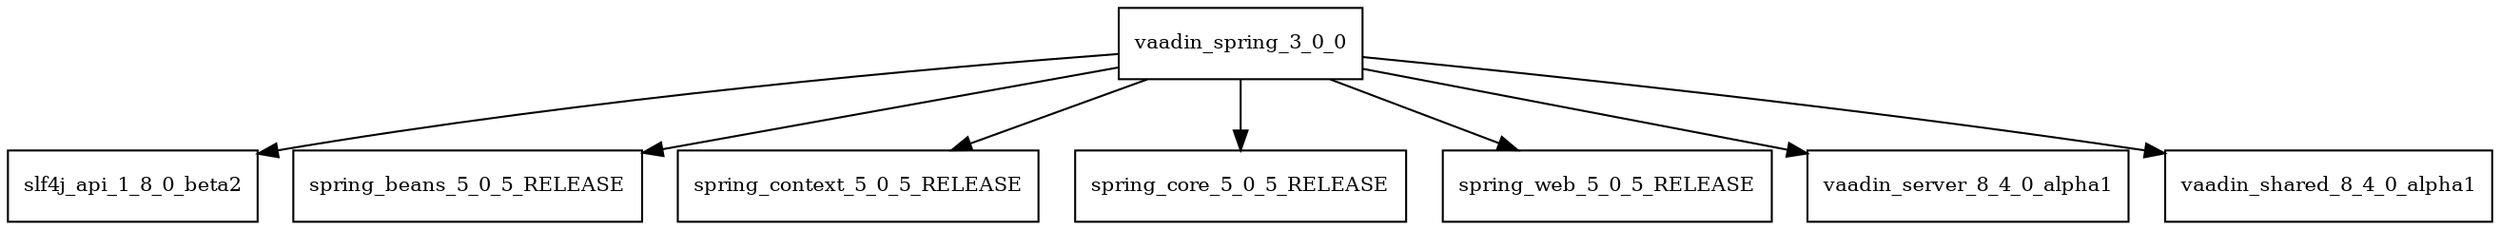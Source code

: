 digraph vaadin_spring_3_0_0_dependencies {
  node [shape = box, fontsize=10.0];
  vaadin_spring_3_0_0 -> slf4j_api_1_8_0_beta2;
  vaadin_spring_3_0_0 -> spring_beans_5_0_5_RELEASE;
  vaadin_spring_3_0_0 -> spring_context_5_0_5_RELEASE;
  vaadin_spring_3_0_0 -> spring_core_5_0_5_RELEASE;
  vaadin_spring_3_0_0 -> spring_web_5_0_5_RELEASE;
  vaadin_spring_3_0_0 -> vaadin_server_8_4_0_alpha1;
  vaadin_spring_3_0_0 -> vaadin_shared_8_4_0_alpha1;
}

